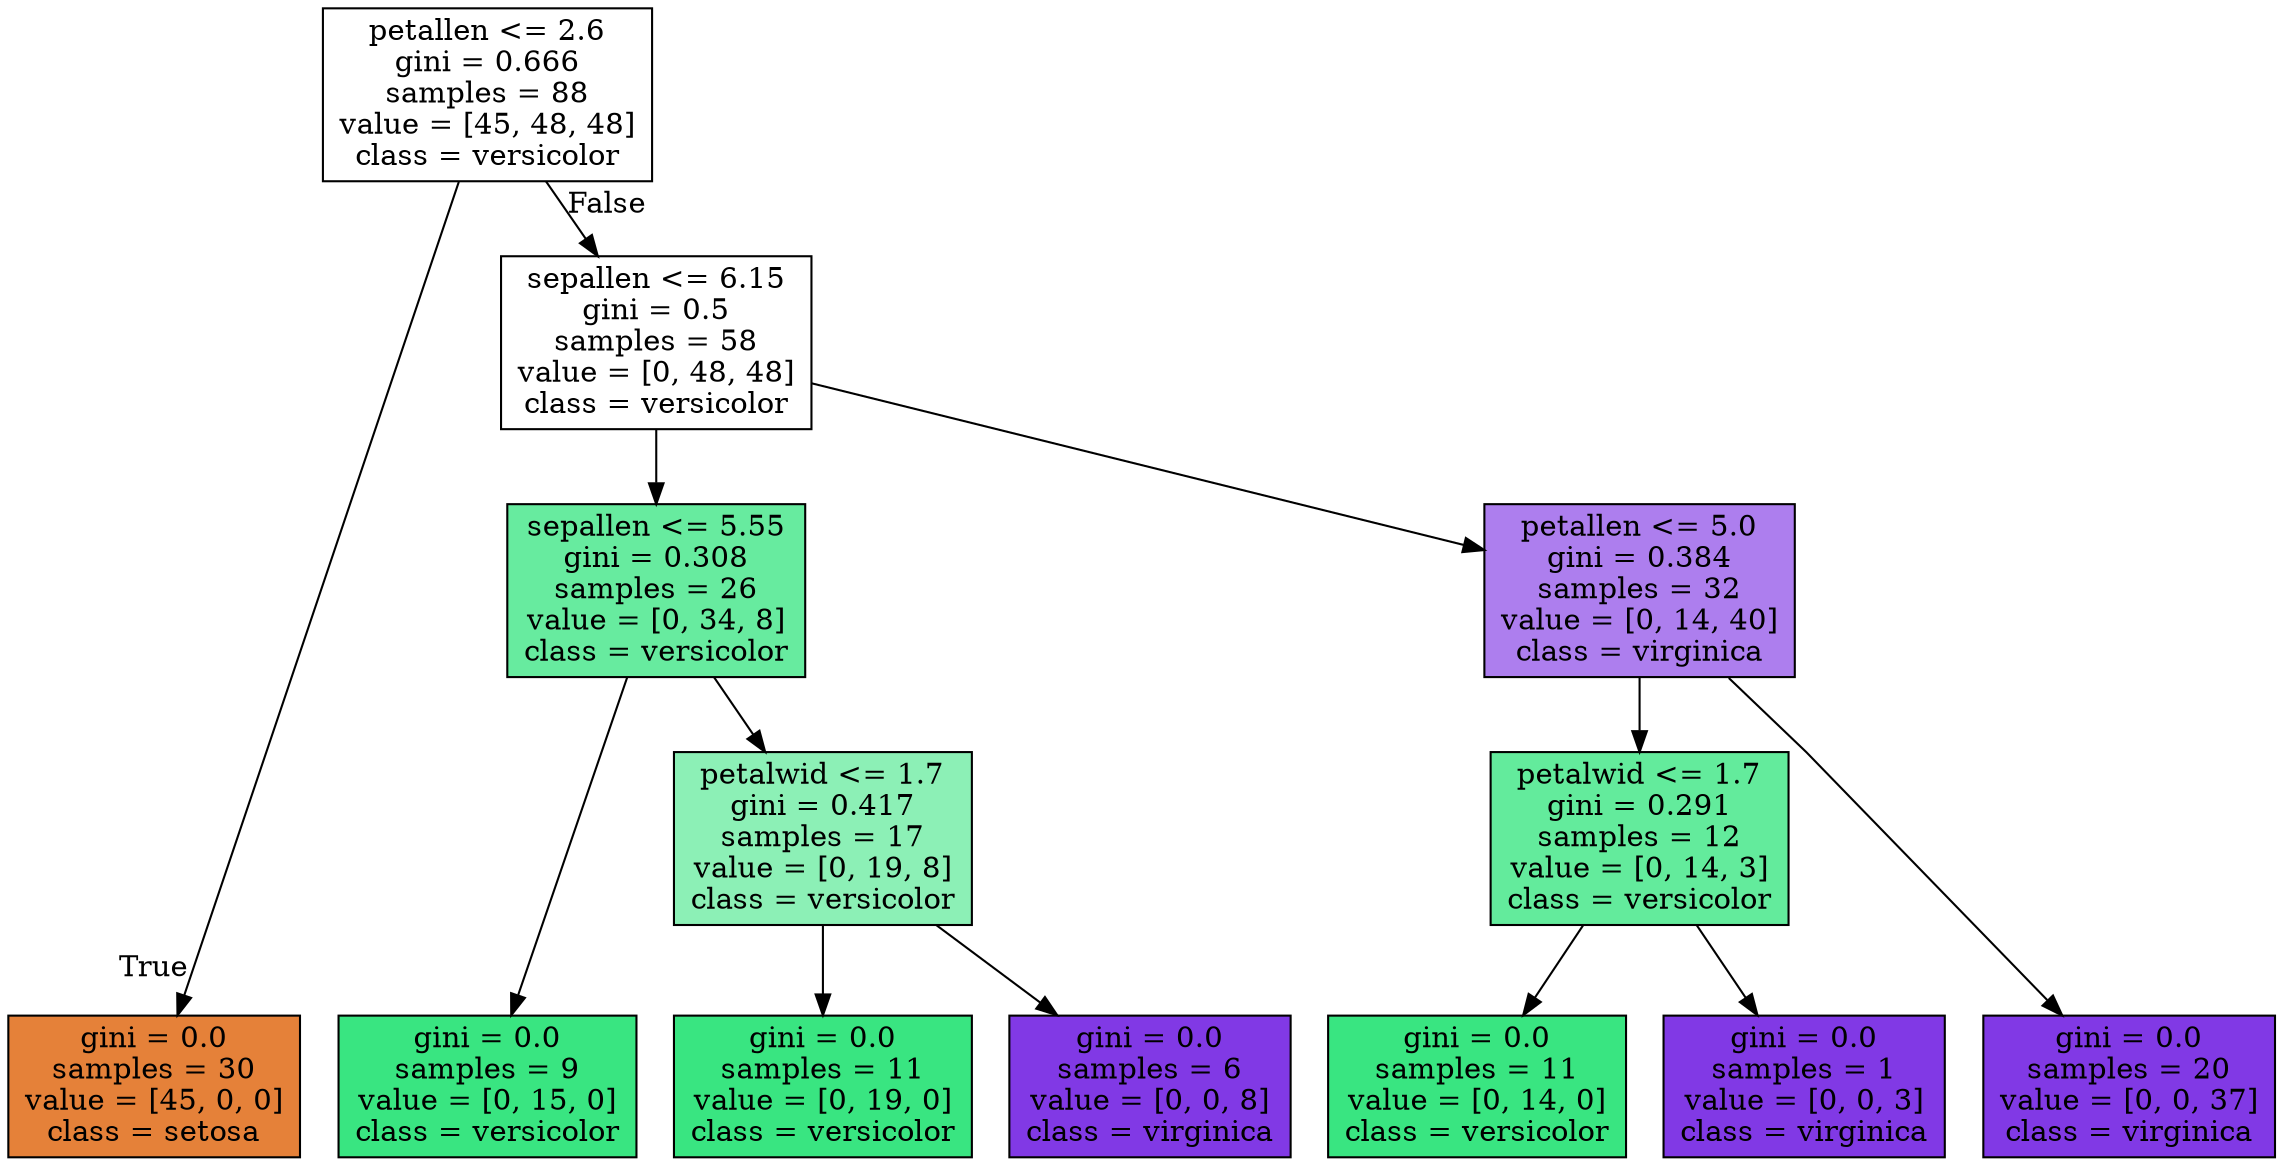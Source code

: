 digraph Tree {
node [shape=box, style="filled", color="black"] ;
graph [ranksep=equally, splines=polyline] ;
0 [label="petallen <= 2.6\ngini = 0.666\nsamples = 88\nvalue = [45, 48, 48]\nclass = versicolor", fillcolor="#39e58100"] ;
1 [label="gini = 0.0\nsamples = 30\nvalue = [45, 0, 0]\nclass = setosa", fillcolor="#e58139ff"] ;
0 -> 1 [labeldistance=2.5, labelangle=45, headlabel="True"] ;
2 [label="sepallen <= 6.15\ngini = 0.5\nsamples = 58\nvalue = [0, 48, 48]\nclass = versicolor", fillcolor="#39e58100"] ;
0 -> 2 [labeldistance=2.5, labelangle=-45, headlabel="False"] ;
3 [label="sepallen <= 5.55\ngini = 0.308\nsamples = 26\nvalue = [0, 34, 8]\nclass = versicolor", fillcolor="#39e581c3"] ;
2 -> 3 ;
4 [label="gini = 0.0\nsamples = 9\nvalue = [0, 15, 0]\nclass = versicolor", fillcolor="#39e581ff"] ;
3 -> 4 ;
5 [label="petalwid <= 1.7\ngini = 0.417\nsamples = 17\nvalue = [0, 19, 8]\nclass = versicolor", fillcolor="#39e58194"] ;
3 -> 5 ;
6 [label="gini = 0.0\nsamples = 11\nvalue = [0, 19, 0]\nclass = versicolor", fillcolor="#39e581ff"] ;
5 -> 6 ;
7 [label="gini = 0.0\nsamples = 6\nvalue = [0, 0, 8]\nclass = virginica", fillcolor="#8139e5ff"] ;
5 -> 7 ;
8 [label="petallen <= 5.0\ngini = 0.384\nsamples = 32\nvalue = [0, 14, 40]\nclass = virginica", fillcolor="#8139e5a6"] ;
2 -> 8 ;
9 [label="petalwid <= 1.7\ngini = 0.291\nsamples = 12\nvalue = [0, 14, 3]\nclass = versicolor", fillcolor="#39e581c8"] ;
8 -> 9 ;
10 [label="gini = 0.0\nsamples = 11\nvalue = [0, 14, 0]\nclass = versicolor", fillcolor="#39e581ff"] ;
9 -> 10 ;
11 [label="gini = 0.0\nsamples = 1\nvalue = [0, 0, 3]\nclass = virginica", fillcolor="#8139e5ff"] ;
9 -> 11 ;
12 [label="gini = 0.0\nsamples = 20\nvalue = [0, 0, 37]\nclass = virginica", fillcolor="#8139e5ff"] ;
8 -> 12 ;
{rank=same ; 0} ;
{rank=same ; 2} ;
{rank=same ; 3; 8} ;
{rank=same ; 5; 9} ;
{rank=same ; 1; 4; 6; 7; 10; 11; 12} ;
}